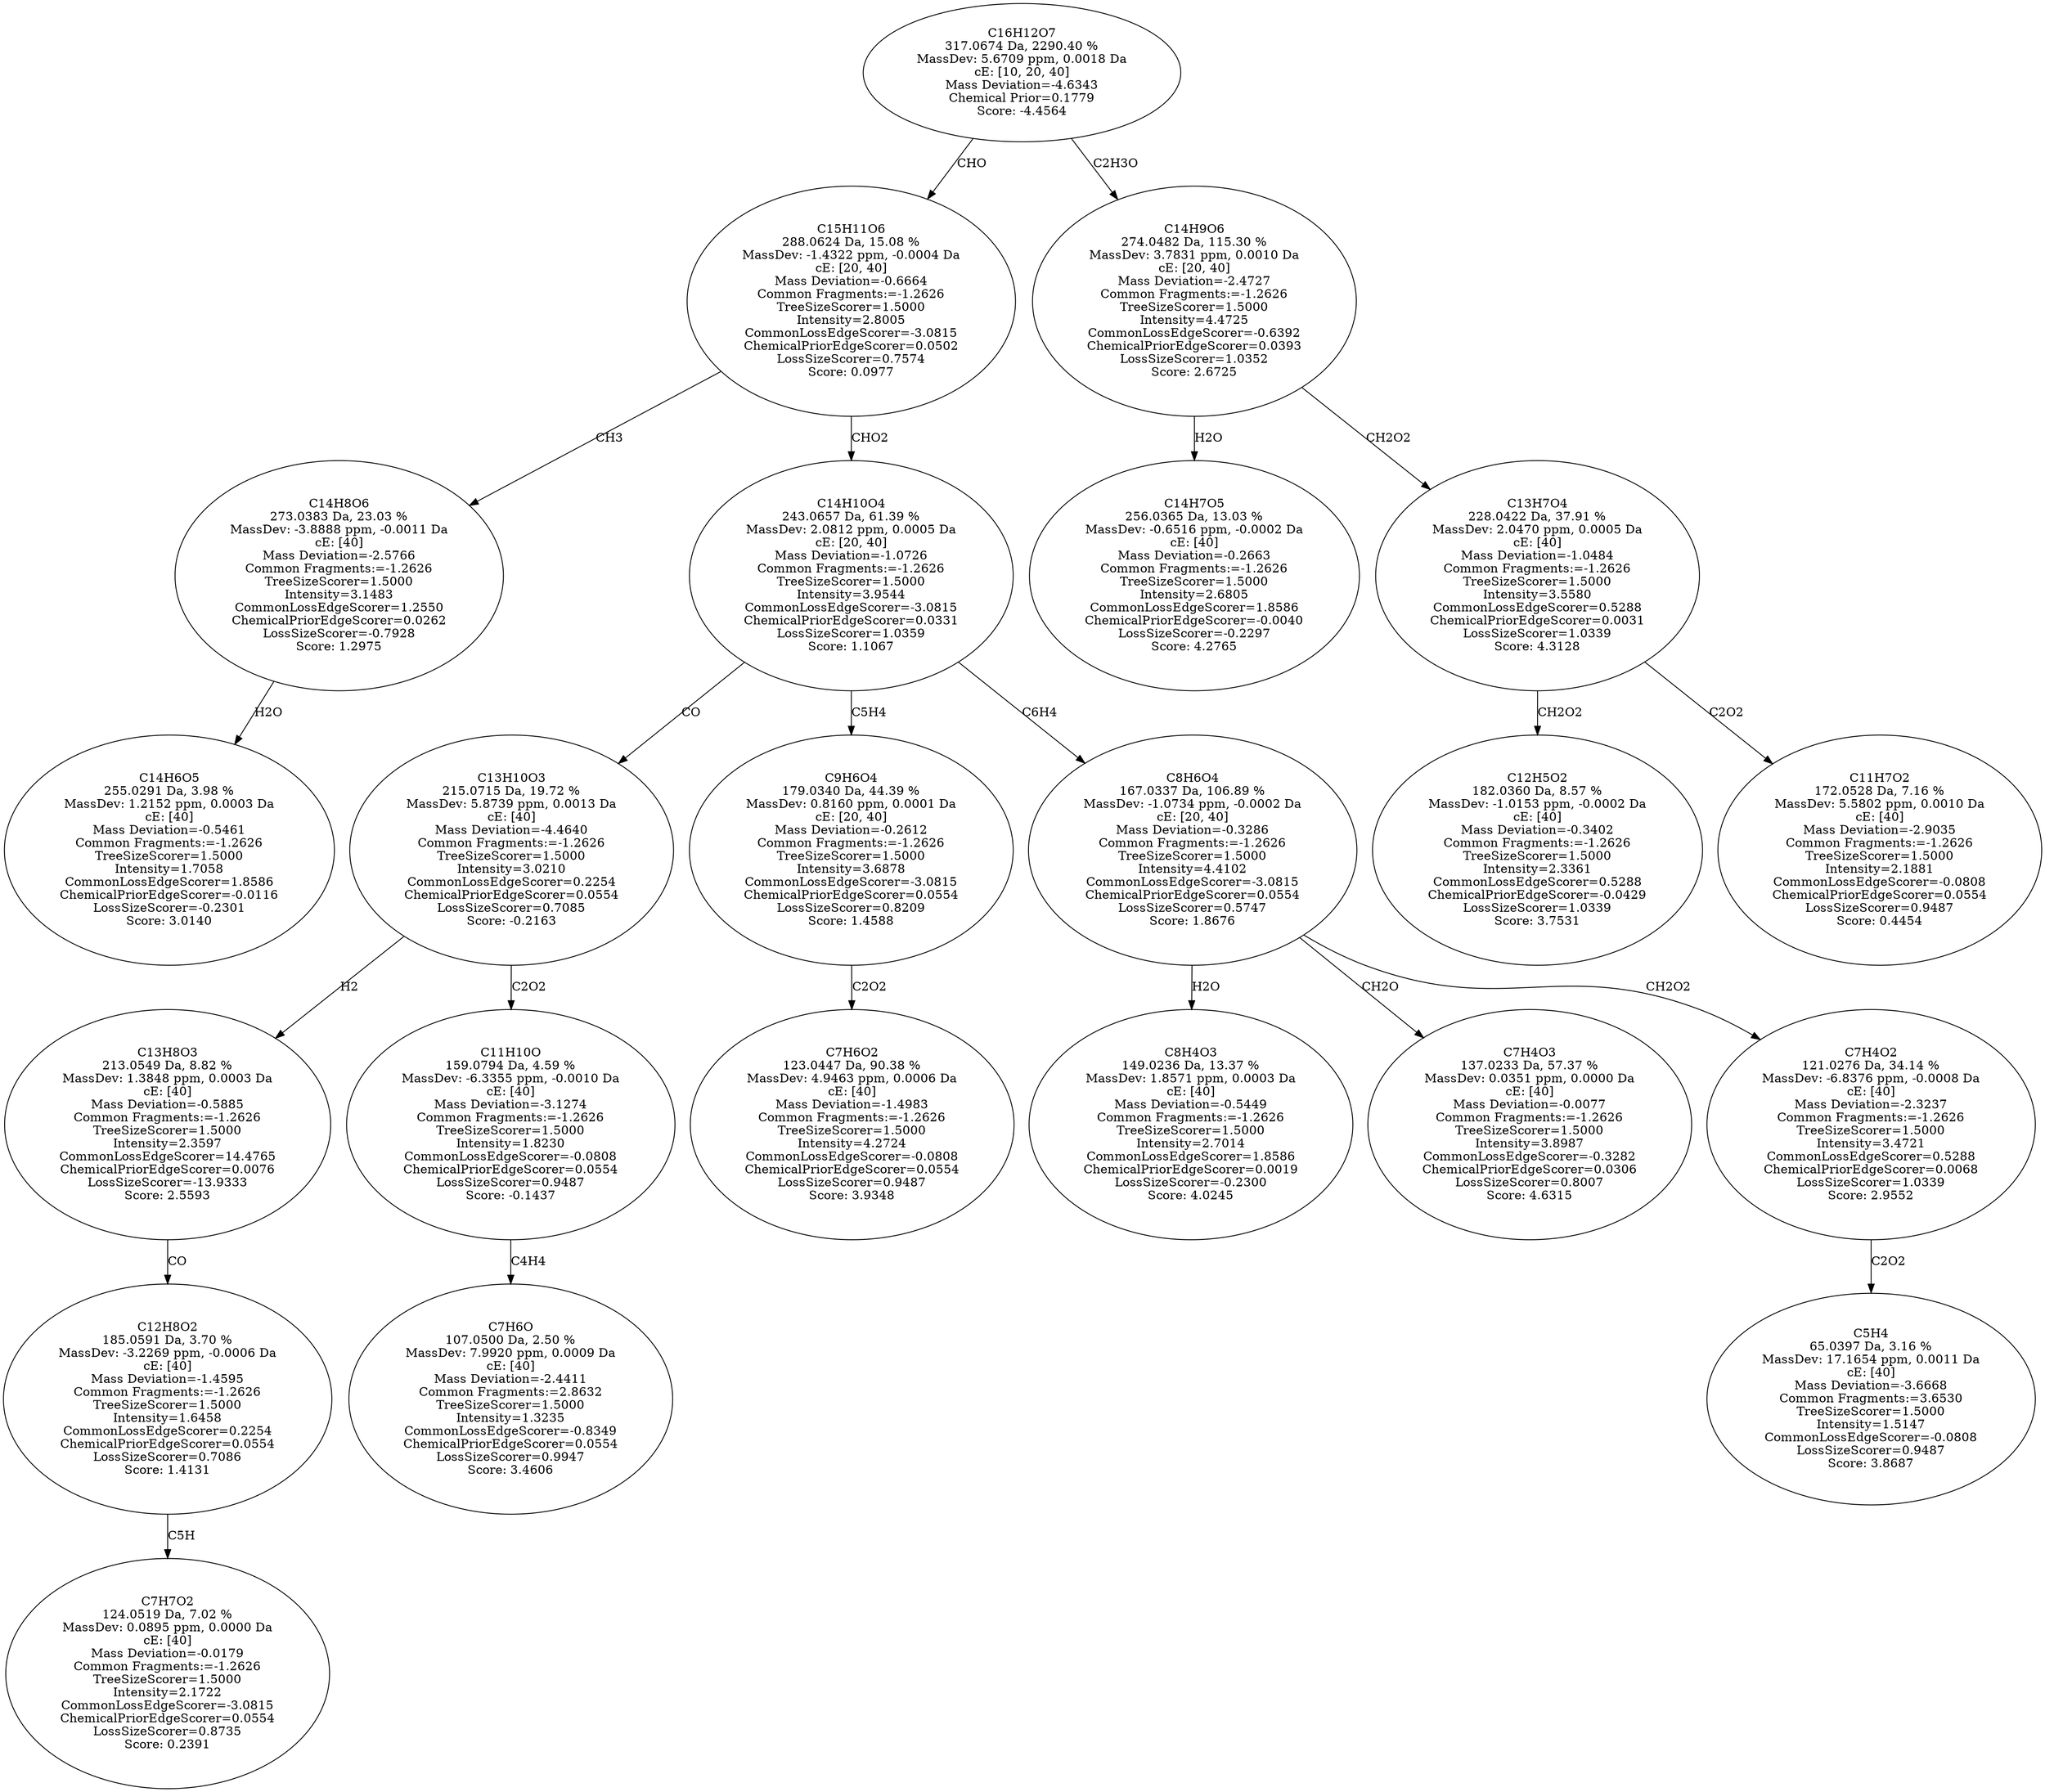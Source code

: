 strict digraph {
v1 [label="C14H6O5\n255.0291 Da, 3.98 %\nMassDev: 1.2152 ppm, 0.0003 Da\ncE: [40]\nMass Deviation=-0.5461\nCommon Fragments:=-1.2626\nTreeSizeScorer=1.5000\nIntensity=1.7058\nCommonLossEdgeScorer=1.8586\nChemicalPriorEdgeScorer=-0.0116\nLossSizeScorer=-0.2301\nScore: 3.0140"];
v2 [label="C14H8O6\n273.0383 Da, 23.03 %\nMassDev: -3.8888 ppm, -0.0011 Da\ncE: [40]\nMass Deviation=-2.5766\nCommon Fragments:=-1.2626\nTreeSizeScorer=1.5000\nIntensity=3.1483\nCommonLossEdgeScorer=1.2550\nChemicalPriorEdgeScorer=0.0262\nLossSizeScorer=-0.7928\nScore: 1.2975"];
v3 [label="C7H7O2\n124.0519 Da, 7.02 %\nMassDev: 0.0895 ppm, 0.0000 Da\ncE: [40]\nMass Deviation=-0.0179\nCommon Fragments:=-1.2626\nTreeSizeScorer=1.5000\nIntensity=2.1722\nCommonLossEdgeScorer=-3.0815\nChemicalPriorEdgeScorer=0.0554\nLossSizeScorer=0.8735\nScore: 0.2391"];
v4 [label="C12H8O2\n185.0591 Da, 3.70 %\nMassDev: -3.2269 ppm, -0.0006 Da\ncE: [40]\nMass Deviation=-1.4595\nCommon Fragments:=-1.2626\nTreeSizeScorer=1.5000\nIntensity=1.6458\nCommonLossEdgeScorer=0.2254\nChemicalPriorEdgeScorer=0.0554\nLossSizeScorer=0.7086\nScore: 1.4131"];
v5 [label="C13H8O3\n213.0549 Da, 8.82 %\nMassDev: 1.3848 ppm, 0.0003 Da\ncE: [40]\nMass Deviation=-0.5885\nCommon Fragments:=-1.2626\nTreeSizeScorer=1.5000\nIntensity=2.3597\nCommonLossEdgeScorer=14.4765\nChemicalPriorEdgeScorer=0.0076\nLossSizeScorer=-13.9333\nScore: 2.5593"];
v6 [label="C7H6O\n107.0500 Da, 2.50 %\nMassDev: 7.9920 ppm, 0.0009 Da\ncE: [40]\nMass Deviation=-2.4411\nCommon Fragments:=2.8632\nTreeSizeScorer=1.5000\nIntensity=1.3235\nCommonLossEdgeScorer=-0.8349\nChemicalPriorEdgeScorer=0.0554\nLossSizeScorer=0.9947\nScore: 3.4606"];
v7 [label="C11H10O\n159.0794 Da, 4.59 %\nMassDev: -6.3355 ppm, -0.0010 Da\ncE: [40]\nMass Deviation=-3.1274\nCommon Fragments:=-1.2626\nTreeSizeScorer=1.5000\nIntensity=1.8230\nCommonLossEdgeScorer=-0.0808\nChemicalPriorEdgeScorer=0.0554\nLossSizeScorer=0.9487\nScore: -0.1437"];
v8 [label="C13H10O3\n215.0715 Da, 19.72 %\nMassDev: 5.8739 ppm, 0.0013 Da\ncE: [40]\nMass Deviation=-4.4640\nCommon Fragments:=-1.2626\nTreeSizeScorer=1.5000\nIntensity=3.0210\nCommonLossEdgeScorer=0.2254\nChemicalPriorEdgeScorer=0.0554\nLossSizeScorer=0.7085\nScore: -0.2163"];
v9 [label="C7H6O2\n123.0447 Da, 90.38 %\nMassDev: 4.9463 ppm, 0.0006 Da\ncE: [40]\nMass Deviation=-1.4983\nCommon Fragments:=-1.2626\nTreeSizeScorer=1.5000\nIntensity=4.2724\nCommonLossEdgeScorer=-0.0808\nChemicalPriorEdgeScorer=0.0554\nLossSizeScorer=0.9487\nScore: 3.9348"];
v10 [label="C9H6O4\n179.0340 Da, 44.39 %\nMassDev: 0.8160 ppm, 0.0001 Da\ncE: [20, 40]\nMass Deviation=-0.2612\nCommon Fragments:=-1.2626\nTreeSizeScorer=1.5000\nIntensity=3.6878\nCommonLossEdgeScorer=-3.0815\nChemicalPriorEdgeScorer=0.0554\nLossSizeScorer=0.8209\nScore: 1.4588"];
v11 [label="C8H4O3\n149.0236 Da, 13.37 %\nMassDev: 1.8571 ppm, 0.0003 Da\ncE: [40]\nMass Deviation=-0.5449\nCommon Fragments:=-1.2626\nTreeSizeScorer=1.5000\nIntensity=2.7014\nCommonLossEdgeScorer=1.8586\nChemicalPriorEdgeScorer=0.0019\nLossSizeScorer=-0.2300\nScore: 4.0245"];
v12 [label="C7H4O3\n137.0233 Da, 57.37 %\nMassDev: 0.0351 ppm, 0.0000 Da\ncE: [40]\nMass Deviation=-0.0077\nCommon Fragments:=-1.2626\nTreeSizeScorer=1.5000\nIntensity=3.8987\nCommonLossEdgeScorer=-0.3282\nChemicalPriorEdgeScorer=0.0306\nLossSizeScorer=0.8007\nScore: 4.6315"];
v13 [label="C5H4\n65.0397 Da, 3.16 %\nMassDev: 17.1654 ppm, 0.0011 Da\ncE: [40]\nMass Deviation=-3.6668\nCommon Fragments:=3.6530\nTreeSizeScorer=1.5000\nIntensity=1.5147\nCommonLossEdgeScorer=-0.0808\nLossSizeScorer=0.9487\nScore: 3.8687"];
v14 [label="C7H4O2\n121.0276 Da, 34.14 %\nMassDev: -6.8376 ppm, -0.0008 Da\ncE: [40]\nMass Deviation=-2.3237\nCommon Fragments:=-1.2626\nTreeSizeScorer=1.5000\nIntensity=3.4721\nCommonLossEdgeScorer=0.5288\nChemicalPriorEdgeScorer=0.0068\nLossSizeScorer=1.0339\nScore: 2.9552"];
v15 [label="C8H6O4\n167.0337 Da, 106.89 %\nMassDev: -1.0734 ppm, -0.0002 Da\ncE: [20, 40]\nMass Deviation=-0.3286\nCommon Fragments:=-1.2626\nTreeSizeScorer=1.5000\nIntensity=4.4102\nCommonLossEdgeScorer=-3.0815\nChemicalPriorEdgeScorer=0.0554\nLossSizeScorer=0.5747\nScore: 1.8676"];
v16 [label="C14H10O4\n243.0657 Da, 61.39 %\nMassDev: 2.0812 ppm, 0.0005 Da\ncE: [20, 40]\nMass Deviation=-1.0726\nCommon Fragments:=-1.2626\nTreeSizeScorer=1.5000\nIntensity=3.9544\nCommonLossEdgeScorer=-3.0815\nChemicalPriorEdgeScorer=0.0331\nLossSizeScorer=1.0359\nScore: 1.1067"];
v17 [label="C15H11O6\n288.0624 Da, 15.08 %\nMassDev: -1.4322 ppm, -0.0004 Da\ncE: [20, 40]\nMass Deviation=-0.6664\nCommon Fragments:=-1.2626\nTreeSizeScorer=1.5000\nIntensity=2.8005\nCommonLossEdgeScorer=-3.0815\nChemicalPriorEdgeScorer=0.0502\nLossSizeScorer=0.7574\nScore: 0.0977"];
v18 [label="C14H7O5\n256.0365 Da, 13.03 %\nMassDev: -0.6516 ppm, -0.0002 Da\ncE: [40]\nMass Deviation=-0.2663\nCommon Fragments:=-1.2626\nTreeSizeScorer=1.5000\nIntensity=2.6805\nCommonLossEdgeScorer=1.8586\nChemicalPriorEdgeScorer=-0.0040\nLossSizeScorer=-0.2297\nScore: 4.2765"];
v19 [label="C12H5O2\n182.0360 Da, 8.57 %\nMassDev: -1.0153 ppm, -0.0002 Da\ncE: [40]\nMass Deviation=-0.3402\nCommon Fragments:=-1.2626\nTreeSizeScorer=1.5000\nIntensity=2.3361\nCommonLossEdgeScorer=0.5288\nChemicalPriorEdgeScorer=-0.0429\nLossSizeScorer=1.0339\nScore: 3.7531"];
v20 [label="C11H7O2\n172.0528 Da, 7.16 %\nMassDev: 5.5802 ppm, 0.0010 Da\ncE: [40]\nMass Deviation=-2.9035\nCommon Fragments:=-1.2626\nTreeSizeScorer=1.5000\nIntensity=2.1881\nCommonLossEdgeScorer=-0.0808\nChemicalPriorEdgeScorer=0.0554\nLossSizeScorer=0.9487\nScore: 0.4454"];
v21 [label="C13H7O4\n228.0422 Da, 37.91 %\nMassDev: 2.0470 ppm, 0.0005 Da\ncE: [40]\nMass Deviation=-1.0484\nCommon Fragments:=-1.2626\nTreeSizeScorer=1.5000\nIntensity=3.5580\nCommonLossEdgeScorer=0.5288\nChemicalPriorEdgeScorer=0.0031\nLossSizeScorer=1.0339\nScore: 4.3128"];
v22 [label="C14H9O6\n274.0482 Da, 115.30 %\nMassDev: 3.7831 ppm, 0.0010 Da\ncE: [20, 40]\nMass Deviation=-2.4727\nCommon Fragments:=-1.2626\nTreeSizeScorer=1.5000\nIntensity=4.4725\nCommonLossEdgeScorer=-0.6392\nChemicalPriorEdgeScorer=0.0393\nLossSizeScorer=1.0352\nScore: 2.6725"];
v23 [label="C16H12O7\n317.0674 Da, 2290.40 %\nMassDev: 5.6709 ppm, 0.0018 Da\ncE: [10, 20, 40]\nMass Deviation=-4.6343\nChemical Prior=0.1779\nScore: -4.4564"];
v2 -> v1 [label="H2O"];
v17 -> v2 [label="CH3"];
v4 -> v3 [label="C5H"];
v5 -> v4 [label="CO"];
v8 -> v5 [label="H2"];
v7 -> v6 [label="C4H4"];
v8 -> v7 [label="C2O2"];
v16 -> v8 [label="CO"];
v10 -> v9 [label="C2O2"];
v16 -> v10 [label="C5H4"];
v15 -> v11 [label="H2O"];
v15 -> v12 [label="CH2O"];
v14 -> v13 [label="C2O2"];
v15 -> v14 [label="CH2O2"];
v16 -> v15 [label="C6H4"];
v17 -> v16 [label="CHO2"];
v23 -> v17 [label="CHO"];
v22 -> v18 [label="H2O"];
v21 -> v19 [label="CH2O2"];
v21 -> v20 [label="C2O2"];
v22 -> v21 [label="CH2O2"];
v23 -> v22 [label="C2H3O"];
}